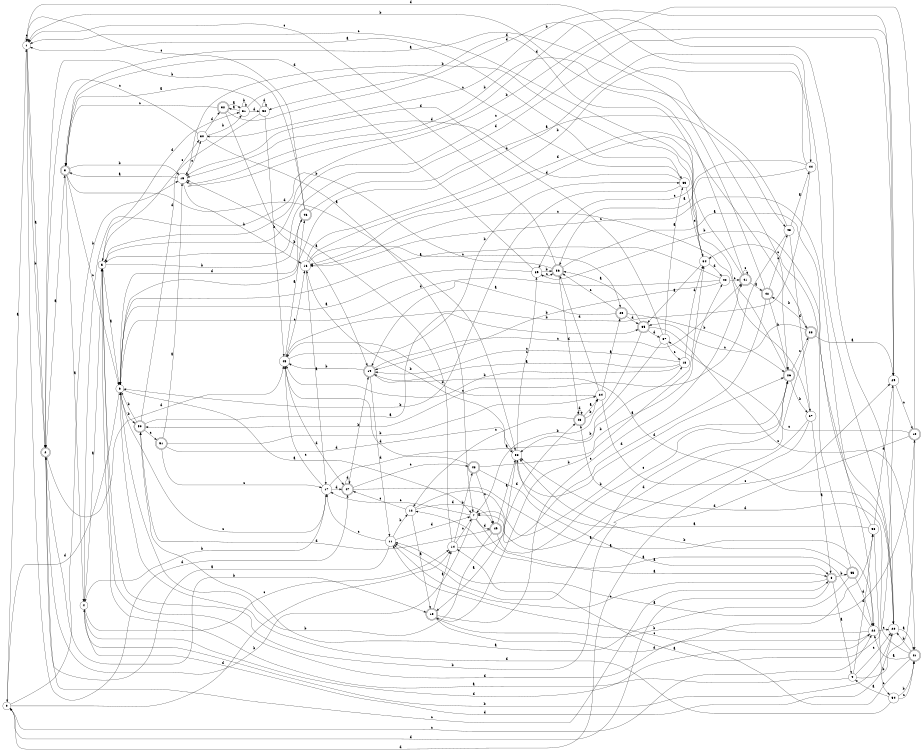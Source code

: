 digraph n45_9 {
__start0 [label="" shape="none"];

rankdir=LR;
size="8,5";

s0 [style="filled", color="black", fillcolor="white" shape="circle", label="0"];
s1 [style="filled", color="black", fillcolor="white" shape="circle", label="1"];
s2 [style="rounded,filled", color="black", fillcolor="white" shape="doublecircle", label="2"];
s3 [style="rounded,filled", color="black", fillcolor="white" shape="doublecircle", label="3"];
s4 [style="filled", color="black", fillcolor="white" shape="circle", label="4"];
s5 [style="filled", color="black", fillcolor="white" shape="circle", label="5"];
s6 [style="filled", color="black", fillcolor="white" shape="circle", label="6"];
s7 [style="filled", color="black", fillcolor="white" shape="circle", label="7"];
s8 [style="rounded,filled", color="black", fillcolor="white" shape="doublecircle", label="8"];
s9 [style="filled", color="black", fillcolor="white" shape="circle", label="9"];
s10 [style="rounded,filled", color="black", fillcolor="white" shape="doublecircle", label="10"];
s11 [style="filled", color="black", fillcolor="white" shape="circle", label="11"];
s12 [style="filled", color="black", fillcolor="white" shape="circle", label="12"];
s13 [style="rounded,filled", color="black", fillcolor="white" shape="doublecircle", label="13"];
s14 [style="filled", color="black", fillcolor="white" shape="circle", label="14"];
s15 [style="filled", color="black", fillcolor="white" shape="circle", label="15"];
s16 [style="filled", color="black", fillcolor="white" shape="circle", label="16"];
s17 [style="filled", color="black", fillcolor="white" shape="circle", label="17"];
s18 [style="filled", color="black", fillcolor="white" shape="circle", label="18"];
s19 [style="rounded,filled", color="black", fillcolor="white" shape="doublecircle", label="19"];
s20 [style="filled", color="black", fillcolor="white" shape="circle", label="20"];
s21 [style="rounded,filled", color="black", fillcolor="white" shape="doublecircle", label="21"];
s22 [style="filled", color="black", fillcolor="white" shape="circle", label="22"];
s23 [style="rounded,filled", color="black", fillcolor="white" shape="doublecircle", label="23"];
s24 [style="filled", color="black", fillcolor="white" shape="circle", label="24"];
s25 [style="rounded,filled", color="black", fillcolor="white" shape="doublecircle", label="25"];
s26 [style="rounded,filled", color="black", fillcolor="white" shape="doublecircle", label="26"];
s27 [style="filled", color="black", fillcolor="white" shape="circle", label="27"];
s28 [style="rounded,filled", color="black", fillcolor="white" shape="doublecircle", label="28"];
s29 [style="filled", color="black", fillcolor="white" shape="circle", label="29"];
s30 [style="filled", color="black", fillcolor="white" shape="circle", label="30"];
s31 [style="filled", color="black", fillcolor="white" shape="circle", label="31"];
s32 [style="rounded,filled", color="black", fillcolor="white" shape="doublecircle", label="32"];
s33 [style="filled", color="black", fillcolor="white" shape="circle", label="33"];
s34 [style="filled", color="black", fillcolor="white" shape="circle", label="34"];
s35 [style="rounded,filled", color="black", fillcolor="white" shape="doublecircle", label="35"];
s36 [style="rounded,filled", color="black", fillcolor="white" shape="doublecircle", label="36"];
s37 [style="filled", color="black", fillcolor="white" shape="circle", label="37"];
s38 [style="filled", color="black", fillcolor="white" shape="circle", label="38"];
s39 [style="filled", color="black", fillcolor="white" shape="circle", label="39"];
s40 [style="filled", color="black", fillcolor="white" shape="circle", label="40"];
s41 [style="rounded,filled", color="black", fillcolor="white" shape="doublecircle", label="41"];
s42 [style="rounded,filled", color="black", fillcolor="white" shape="doublecircle", label="42"];
s43 [style="filled", color="black", fillcolor="white" shape="circle", label="43"];
s44 [style="filled", color="black", fillcolor="white" shape="circle", label="44"];
s45 [style="filled", color="black", fillcolor="white" shape="circle", label="45"];
s46 [style="rounded,filled", color="black", fillcolor="white" shape="doublecircle", label="46"];
s47 [style="rounded,filled", color="black", fillcolor="white" shape="doublecircle", label="47"];
s48 [style="rounded,filled", color="black", fillcolor="white" shape="doublecircle", label="48"];
s49 [style="rounded,filled", color="black", fillcolor="white" shape="doublecircle", label="49"];
s50 [style="rounded,filled", color="black", fillcolor="white" shape="doublecircle", label="50"];
s51 [style="rounded,filled", color="black", fillcolor="white" shape="doublecircle", label="51"];
s52 [style="filled", color="black", fillcolor="white" shape="circle", label="52"];
s53 [style="filled", color="black", fillcolor="white" shape="circle", label="53"];
s54 [style="filled", color="black", fillcolor="white" shape="circle", label="54"];
s55 [style="rounded,filled", color="black", fillcolor="white" shape="doublecircle", label="55"];
s0 -> s1 [label="a"];
s0 -> s15 [label="b"];
s0 -> s22 [label="c"];
s0 -> s14 [label="d"];
s1 -> s2 [label="a"];
s1 -> s2 [label="b"];
s1 -> s1 [label="c"];
s1 -> s47 [label="d"];
s2 -> s3 [label="a"];
s2 -> s13 [label="b"];
s2 -> s8 [label="c"];
s2 -> s45 [label="d"];
s3 -> s4 [label="a"];
s3 -> s15 [label="b"];
s3 -> s6 [label="c"];
s3 -> s38 [label="d"];
s4 -> s5 [label="a"];
s4 -> s20 [label="b"];
s4 -> s14 [label="c"];
s4 -> s22 [label="d"];
s5 -> s6 [label="a"];
s5 -> s46 [label="b"];
s5 -> s29 [label="c"];
s5 -> s31 [label="d"];
s6 -> s7 [label="a"];
s6 -> s50 [label="b"];
s6 -> s17 [label="c"];
s6 -> s0 [label="d"];
s7 -> s8 [label="a"];
s7 -> s2 [label="b"];
s7 -> s17 [label="c"];
s7 -> s49 [label="d"];
s8 -> s9 [label="a"];
s8 -> s55 [label="b"];
s8 -> s11 [label="c"];
s8 -> s0 [label="d"];
s9 -> s5 [label="a"];
s9 -> s10 [label="b"];
s9 -> s20 [label="c"];
s9 -> s53 [label="d"];
s10 -> s11 [label="a"];
s10 -> s5 [label="b"];
s10 -> s37 [label="c"];
s10 -> s38 [label="d"];
s11 -> s2 [label="a"];
s11 -> s12 [label="b"];
s11 -> s17 [label="c"];
s11 -> s7 [label="d"];
s12 -> s13 [label="a"];
s12 -> s26 [label="b"];
s12 -> s47 [label="c"];
s12 -> s49 [label="d"];
s13 -> s14 [label="a"];
s13 -> s34 [label="b"];
s13 -> s41 [label="c"];
s13 -> s53 [label="d"];
s14 -> s15 [label="a"];
s14 -> s48 [label="b"];
s14 -> s7 [label="c"];
s14 -> s23 [label="d"];
s15 -> s3 [label="a"];
s15 -> s16 [label="b"];
s15 -> s30 [label="c"];
s15 -> s20 [label="d"];
s16 -> s17 [label="a"];
s16 -> s44 [label="b"];
s16 -> s25 [label="c"];
s16 -> s28 [label="d"];
s17 -> s18 [label="a"];
s17 -> s4 [label="b"];
s17 -> s45 [label="c"];
s17 -> s47 [label="d"];
s18 -> s19 [label="a"];
s18 -> s45 [label="b"];
s18 -> s19 [label="c"];
s18 -> s34 [label="d"];
s19 -> s20 [label="a"];
s19 -> s45 [label="b"];
s19 -> s41 [label="c"];
s19 -> s11 [label="d"];
s20 -> s21 [label="a"];
s20 -> s6 [label="b"];
s20 -> s16 [label="c"];
s20 -> s4 [label="d"];
s21 -> s22 [label="a"];
s21 -> s20 [label="b"];
s21 -> s11 [label="c"];
s21 -> s23 [label="d"];
s22 -> s12 [label="a"];
s22 -> s13 [label="b"];
s22 -> s20 [label="c"];
s22 -> s5 [label="d"];
s23 -> s24 [label="a"];
s23 -> s24 [label="b"];
s23 -> s12 [label="c"];
s23 -> s23 [label="d"];
s24 -> s25 [label="a"];
s24 -> s45 [label="b"];
s24 -> s29 [label="c"];
s24 -> s36 [label="d"];
s25 -> s19 [label="a"];
s25 -> s26 [label="b"];
s25 -> s36 [label="c"];
s25 -> s35 [label="d"];
s26 -> s11 [label="a"];
s26 -> s27 [label="b"];
s26 -> s28 [label="c"];
s26 -> s16 [label="d"];
s27 -> s8 [label="a"];
s27 -> s5 [label="b"];
s27 -> s16 [label="c"];
s27 -> s0 [label="d"];
s28 -> s29 [label="a"];
s28 -> s42 [label="b"];
s28 -> s35 [label="c"];
s28 -> s7 [label="d"];
s29 -> s14 [label="a"];
s29 -> s30 [label="b"];
s29 -> s10 [label="c"];
s29 -> s5 [label="d"];
s30 -> s7 [label="a"];
s30 -> s31 [label="b"];
s30 -> s2 [label="c"];
s30 -> s32 [label="d"];
s31 -> s32 [label="a"];
s31 -> s31 [label="b"];
s31 -> s33 [label="c"];
s31 -> s52 [label="d"];
s32 -> s31 [label="a"];
s32 -> s19 [label="b"];
s32 -> s3 [label="c"];
s32 -> s26 [label="d"];
s33 -> s1 [label="a"];
s33 -> s6 [label="b"];
s33 -> s34 [label="c"];
s33 -> s15 [label="d"];
s34 -> s35 [label="a"];
s34 -> s15 [label="b"];
s34 -> s1 [label="c"];
s34 -> s40 [label="d"];
s35 -> s36 [label="a"];
s35 -> s7 [label="b"];
s35 -> s21 [label="c"];
s35 -> s37 [label="d"];
s36 -> s22 [label="a"];
s36 -> s4 [label="b"];
s36 -> s1 [label="c"];
s36 -> s23 [label="d"];
s37 -> s33 [label="a"];
s37 -> s38 [label="b"];
s37 -> s18 [label="c"];
s37 -> s15 [label="d"];
s38 -> s13 [label="a"];
s38 -> s16 [label="b"];
s38 -> s39 [label="c"];
s38 -> s26 [label="d"];
s39 -> s6 [label="a"];
s39 -> s36 [label="b"];
s39 -> s36 [label="c"];
s39 -> s3 [label="d"];
s40 -> s6 [label="a"];
s40 -> s19 [label="b"];
s40 -> s41 [label="c"];
s40 -> s6 [label="d"];
s41 -> s42 [label="a"];
s41 -> s1 [label="b"];
s41 -> s41 [label="c"];
s41 -> s52 [label="d"];
s42 -> s3 [label="a"];
s42 -> s26 [label="b"];
s42 -> s43 [label="c"];
s42 -> s7 [label="d"];
s43 -> s44 [label="a"];
s43 -> s15 [label="b"];
s43 -> s50 [label="c"];
s43 -> s27 [label="d"];
s44 -> s36 [label="a"];
s44 -> s45 [label="b"];
s44 -> s39 [label="c"];
s44 -> s1 [label="d"];
s45 -> s46 [label="a"];
s45 -> s33 [label="b"];
s45 -> s16 [label="c"];
s45 -> s47 [label="d"];
s46 -> s43 [label="a"];
s46 -> s2 [label="b"];
s46 -> s1 [label="c"];
s46 -> s6 [label="d"];
s47 -> s22 [label="a"];
s47 -> s19 [label="b"];
s47 -> s48 [label="c"];
s47 -> s47 [label="d"];
s48 -> s8 [label="a"];
s48 -> s40 [label="b"];
s48 -> s49 [label="c"];
s48 -> s45 [label="d"];
s49 -> s38 [label="a"];
s49 -> s6 [label="b"];
s49 -> s26 [label="c"];
s49 -> s50 [label="d"];
s50 -> s35 [label="a"];
s50 -> s6 [label="b"];
s50 -> s51 [label="c"];
s50 -> s30 [label="d"];
s51 -> s15 [label="a"];
s51 -> s24 [label="b"];
s51 -> s17 [label="c"];
s51 -> s38 [label="d"];
s52 -> s3 [label="a"];
s52 -> s45 [label="b"];
s52 -> s5 [label="c"];
s52 -> s52 [label="d"];
s53 -> s38 [label="a"];
s53 -> s39 [label="b"];
s53 -> s54 [label="c"];
s53 -> s29 [label="d"];
s54 -> s9 [label="a"];
s54 -> s21 [label="b"];
s54 -> s21 [label="c"];
s54 -> s6 [label="d"];
s55 -> s50 [label="a"];
s55 -> s38 [label="b"];
s55 -> s34 [label="c"];
s55 -> s22 [label="d"];

}